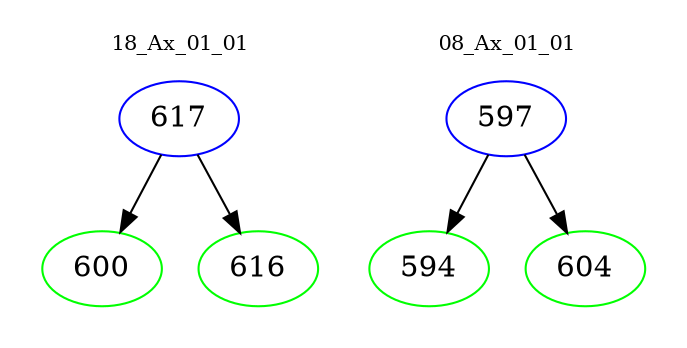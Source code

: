 digraph{
subgraph cluster_0 {
color = white
label = "18_Ax_01_01";
fontsize=10;
T0_617 [label="617", color="blue"]
T0_617 -> T0_600 [color="black"]
T0_600 [label="600", color="green"]
T0_617 -> T0_616 [color="black"]
T0_616 [label="616", color="green"]
}
subgraph cluster_1 {
color = white
label = "08_Ax_01_01";
fontsize=10;
T1_597 [label="597", color="blue"]
T1_597 -> T1_594 [color="black"]
T1_594 [label="594", color="green"]
T1_597 -> T1_604 [color="black"]
T1_604 [label="604", color="green"]
}
}
